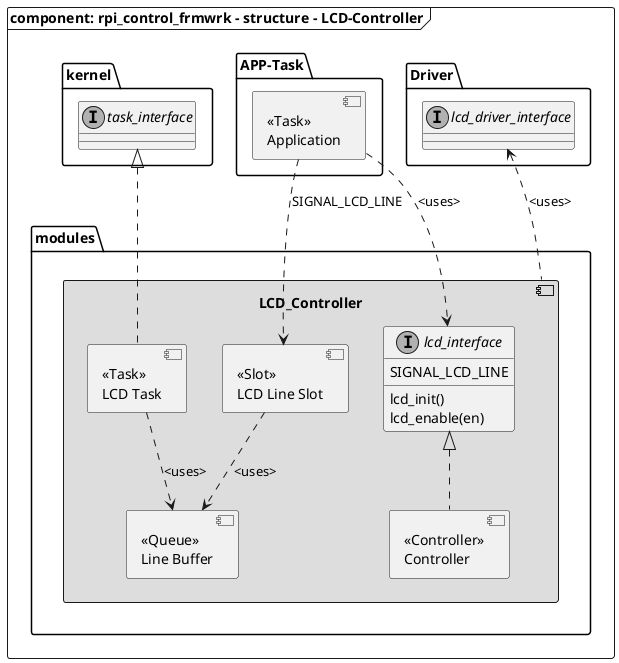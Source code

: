 @startuml rpi_control_frmwrk_diagram_component_lcd_controller

'***************************************************************************

skinparam monochrome true
'skinparam linetype ortho

'***************************************************************************

frame "component: rpi_control_frmwrk - structure - LCD-Controller" {

'***************************************************************************

    package "modules" {
        component LCD_Controller #DDDDDD {

            component lcd_task [
                <<Task>>
                LCD Task
            ]

            component controller [
                <<Controller>>
                Controller
            ]

            component line_buffer [
                <<Queue>>
                Line Buffer
            ]

            component line_slot [
                <<Slot>>
                LCD Line Slot
            ]

            interface lcd_interface {
                lcd_init()
                lcd_enable(en)
                SIGNAL_LCD_LINE
            }

            lcd_task ..> line_buffer : <uses>
            line_slot ..> line_buffer : <uses>

            controller .up.|> lcd_interface
            'controller ..> lcd_task : <uses>
        }
    }

    package "Driver" {
        interface lcd_driver_interface {

        }
    }
    
    package "APP-Task" {
        component application [
            <<Task>>
            Application
        ]
    }

    package "kernel" {
        interface task_interface {

        }
    }

    LCD_Controller .up.> lcd_driver_interface : <uses>

    application .down.> lcd_interface : <uses>
    application .down.> line_slot : SIGNAL_LCD_LINE

    lcd_task .up.|> task_interface

'***************************************************************************

}

'***************************************************************************

@enduml

